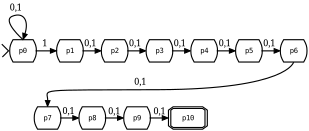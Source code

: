 <?xml version="1.0" encoding="UTF-8"?>
<dia:diagram xmlns:dia="http://www.lysator.liu.se/~alla/dia/"><dia:layer name="Background" visible="true"><dia:object type="SDL - State" version="0" id="O0"><dia:attribute name="obj_pos"><dia:point val="5.808,9"/></dia:attribute><dia:attribute name="obj_bb"><dia:rectangle val="5.758,8.95;8.242,11.05"/></dia:attribute><dia:attribute name="elem_corner"><dia:point val="5.808,9"/></dia:attribute><dia:attribute name="elem_width"><dia:real val="2.384"/></dia:attribute><dia:attribute name="elem_height"><dia:real val="2"/></dia:attribute><dia:attribute name="show_background"><dia:boolean val="true"/></dia:attribute><dia:attribute name="flip_horizontal"><dia:boolean val="false"/></dia:attribute><dia:attribute name="flip_vertical"><dia:boolean val="false"/></dia:attribute><dia:attribute name="padding"><dia:real val="0.354"/></dia:attribute><dia:attribute name="text"><dia:composite type="text"><dia:attribute name="string"><dia:string>#p0#</dia:string></dia:attribute><dia:attribute name="font"><dia:font name="Courier"/></dia:attribute><dia:attribute name="height"><dia:real val="0.8"/></dia:attribute><dia:attribute name="pos"><dia:point val="7,10.198"/></dia:attribute><dia:attribute name="color"><dia:color val="#000000"/></dia:attribute><dia:attribute name="alignment"><dia:enum val="1"/></dia:attribute></dia:composite></dia:attribute></dia:object><dia:object type="SDL - State" version="0" id="O1"><dia:attribute name="obj_pos"><dia:point val="10,9"/></dia:attribute><dia:attribute name="obj_bb"><dia:rectangle val="9.95,8.95;12.434,11.05"/></dia:attribute><dia:attribute name="elem_corner"><dia:point val="10,9"/></dia:attribute><dia:attribute name="elem_width"><dia:real val="2.384"/></dia:attribute><dia:attribute name="elem_height"><dia:real val="2"/></dia:attribute><dia:attribute name="show_background"><dia:boolean val="true"/></dia:attribute><dia:attribute name="flip_horizontal"><dia:boolean val="false"/></dia:attribute><dia:attribute name="flip_vertical"><dia:boolean val="false"/></dia:attribute><dia:attribute name="padding"><dia:real val="0.354"/></dia:attribute><dia:attribute name="text"><dia:composite type="text"><dia:attribute name="string"><dia:string>#p1#</dia:string></dia:attribute><dia:attribute name="font"><dia:font name="Courier"/></dia:attribute><dia:attribute name="height"><dia:real val="0.8"/></dia:attribute><dia:attribute name="pos"><dia:point val="11.192,10.198"/></dia:attribute><dia:attribute name="color"><dia:color val="#000000"/></dia:attribute><dia:attribute name="alignment"><dia:enum val="1"/></dia:attribute></dia:composite></dia:attribute></dia:object><dia:object type="SDL - Process" version="0" id="O2"><dia:attribute name="obj_pos"><dia:point val="20,15"/></dia:attribute><dia:attribute name="obj_bb"><dia:rectangle val="19.95,14.95;23.523,17.05"/></dia:attribute><dia:attribute name="elem_corner"><dia:point val="20,15"/></dia:attribute><dia:attribute name="elem_width"><dia:real val="3.473"/></dia:attribute><dia:attribute name="elem_height"><dia:real val="2"/></dia:attribute><dia:attribute name="show_background"><dia:boolean val="true"/></dia:attribute><dia:attribute name="flip_horizontal"><dia:boolean val="false"/></dia:attribute><dia:attribute name="flip_vertical"><dia:boolean val="false"/></dia:attribute><dia:attribute name="padding"><dia:real val="0.354"/></dia:attribute><dia:attribute name="text"><dia:composite type="text"><dia:attribute name="string"><dia:string>#p10#</dia:string></dia:attribute><dia:attribute name="font"><dia:font name="Courier"/></dia:attribute><dia:attribute name="height"><dia:real val="0.8"/></dia:attribute><dia:attribute name="pos"><dia:point val="21.736,16.198"/></dia:attribute><dia:attribute name="color"><dia:color val="#000000"/></dia:attribute><dia:attribute name="alignment"><dia:enum val="1"/></dia:attribute></dia:composite></dia:attribute></dia:object><dia:object type="Standard - Line" version="0" id="O3"><dia:attribute name="obj_pos"><dia:point val="8.12,10"/></dia:attribute><dia:attribute name="obj_bb"><dia:rectangle val="8.07,9.6;10.05,10.4"/></dia:attribute><dia:attribute name="conn_endpoints"><dia:point val="8.12,10"/><dia:point val="10,10"/></dia:attribute><dia:attribute name="numcp"><dia:int val="1"/></dia:attribute><dia:attribute name="end_arrow"><dia:enum val="3"/></dia:attribute><dia:attribute name="end_arrow_length"><dia:real val="0.5"/></dia:attribute><dia:attribute name="end_arrow_width"><dia:real val="0.4"/></dia:attribute><dia:connections><dia:connection handle="0" to="O0" connection="2"/></dia:connections></dia:object><dia:object type="Standard - Line" version="0" id="O4"><dia:attribute name="obj_pos"><dia:point val="12.313,10"/></dia:attribute><dia:attribute name="obj_bb"><dia:rectangle val="12.263,9.6;14.05,10.4"/></dia:attribute><dia:attribute name="conn_endpoints"><dia:point val="12.313,10"/><dia:point val="14,10"/></dia:attribute><dia:attribute name="numcp"><dia:int val="1"/></dia:attribute><dia:attribute name="end_arrow"><dia:enum val="3"/></dia:attribute><dia:attribute name="end_arrow_length"><dia:real val="0.5"/></dia:attribute><dia:attribute name="end_arrow_width"><dia:real val="0.4"/></dia:attribute><dia:connections><dia:connection handle="0" to="O1" connection="2"/></dia:connections></dia:object><dia:object type="Standard - BezierLine" version="0" id="O5"><dia:attribute name="obj_pos"><dia:point val="7,9"/></dia:attribute><dia:attribute name="obj_bb"><dia:rectangle val="5.715,6.749;7.396,9.171"/></dia:attribute><dia:attribute name="bez_points"><dia:point val="7,9"/><dia:point val="7.55,7.3"/><dia:point val="7.05,6.5"/><dia:point val="6.05,6.9"/><dia:point val="5.05,7.3"/><dia:point val="7,9"/><dia:point val="7,9"/></dia:attribute><dia:attribute name="corner_types"><dia:enum val="0"/><dia:enum val="0"/><dia:enum val="0"/></dia:attribute><dia:attribute name="start_arrow"><dia:enum val="3"/></dia:attribute><dia:attribute name="start_arrow_length"><dia:real val="0.5"/></dia:attribute><dia:attribute name="start_arrow_width"><dia:real val="0.4"/></dia:attribute><dia:connections><dia:connection handle="0" to="O0" connection="0"/><dia:connection handle="6" to="O0" connection="0"/></dia:connections></dia:object><dia:object type="Standard - BezierLine" version="0" id="O6"><dia:attribute name="obj_pos"><dia:point val="9.192,15"/></dia:attribute><dia:attribute name="obj_bb"><dia:rectangle val="8.791,11;31.242,15.059"/></dia:attribute><dia:attribute name="bez_points"><dia:point val="9.192,15"/><dia:point val="9.229,13.37"/><dia:point val="7.679,13.52"/><dia:point val="19.179,13.47"/><dia:point val="30.679,13.419"/><dia:point val="31.192,11"/><dia:point val="31.192,11"/></dia:attribute><dia:attribute name="corner_types"><dia:enum val="0"/><dia:enum val="0"/><dia:enum val="0"/></dia:attribute><dia:attribute name="start_arrow"><dia:enum val="3"/></dia:attribute><dia:attribute name="start_arrow_length"><dia:real val="0.5"/></dia:attribute><dia:attribute name="start_arrow_width"><dia:real val="0.4"/></dia:attribute><dia:connections><dia:connection handle="0" to="O25" connection="0"/><dia:connection handle="6" to="O23" connection="1"/></dia:connections></dia:object><dia:object type="Standard - Text" version="0" id="O7"><dia:attribute name="obj_pos"><dia:point val="8.95,9.585"/></dia:attribute><dia:attribute name="obj_bb"><dia:rectangle val="8.708,8.795;9.192,9.795"/></dia:attribute><dia:attribute name="text"><dia:composite type="text"><dia:attribute name="string"><dia:string>#1#</dia:string></dia:attribute><dia:attribute name="font"><dia:font name="Times-Roman"/></dia:attribute><dia:attribute name="height"><dia:real val="1"/></dia:attribute><dia:attribute name="pos"><dia:point val="8.95,9.585"/></dia:attribute><dia:attribute name="color"><dia:color val="#000000"/></dia:attribute><dia:attribute name="alignment"><dia:enum val="1"/></dia:attribute></dia:composite></dia:attribute></dia:object><dia:object type="Standard - Text" version="0" id="O8"><dia:attribute name="obj_pos"><dia:point val="13.006,9.585"/></dia:attribute><dia:attribute name="obj_bb"><dia:rectangle val="12.401,8.795;13.611,9.795"/></dia:attribute><dia:attribute name="text"><dia:composite type="text"><dia:attribute name="string"><dia:string>#0,1#</dia:string></dia:attribute><dia:attribute name="font"><dia:font name="Times-Roman"/></dia:attribute><dia:attribute name="height"><dia:real val="1"/></dia:attribute><dia:attribute name="pos"><dia:point val="13.006,9.585"/></dia:attribute><dia:attribute name="color"><dia:color val="#000000"/></dia:attribute><dia:attribute name="alignment"><dia:enum val="1"/></dia:attribute></dia:composite></dia:attribute></dia:object><dia:object type="Standard - Text" version="0" id="O9"><dia:attribute name="obj_pos"><dia:point val="6.35,6.4"/></dia:attribute><dia:attribute name="obj_bb"><dia:rectangle val="5.745,5.61;6.955,6.61"/></dia:attribute><dia:attribute name="text"><dia:composite type="text"><dia:attribute name="string"><dia:string>#0,1#</dia:string></dia:attribute><dia:attribute name="font"><dia:font name="Times-Roman"/></dia:attribute><dia:attribute name="height"><dia:real val="1"/></dia:attribute><dia:attribute name="pos"><dia:point val="6.35,6.4"/></dia:attribute><dia:attribute name="color"><dia:color val="#000000"/></dia:attribute><dia:attribute name="alignment"><dia:enum val="1"/></dia:attribute></dia:composite></dia:attribute></dia:object><dia:object type="Standard - PolyLine" version="0" id="O10"><dia:attribute name="obj_pos"><dia:point val="5.1,9.4"/></dia:attribute><dia:attribute name="obj_bb"><dia:rectangle val="5.029,9.329;5.735,10.621"/></dia:attribute><dia:attribute name="poly_points"><dia:point val="5.1,9.4"/><dia:point val="5.7,10"/><dia:point val="5.15,10.55"/></dia:attribute></dia:object><dia:object type="SDL - State" version="0" id="O11"><dia:attribute name="obj_pos"><dia:point val="14,9"/></dia:attribute><dia:attribute name="obj_bb"><dia:rectangle val="13.95,8.95;16.434,11.05"/></dia:attribute><dia:attribute name="elem_corner"><dia:point val="14,9"/></dia:attribute><dia:attribute name="elem_width"><dia:real val="2.384"/></dia:attribute><dia:attribute name="elem_height"><dia:real val="2"/></dia:attribute><dia:attribute name="show_background"><dia:boolean val="true"/></dia:attribute><dia:attribute name="flip_horizontal"><dia:boolean val="false"/></dia:attribute><dia:attribute name="flip_vertical"><dia:boolean val="false"/></dia:attribute><dia:attribute name="padding"><dia:real val="0.354"/></dia:attribute><dia:attribute name="text"><dia:composite type="text"><dia:attribute name="string"><dia:string>#p2#</dia:string></dia:attribute><dia:attribute name="font"><dia:font name="Courier"/></dia:attribute><dia:attribute name="height"><dia:real val="0.8"/></dia:attribute><dia:attribute name="pos"><dia:point val="15.192,10.198"/></dia:attribute><dia:attribute name="color"><dia:color val="#000000"/></dia:attribute><dia:attribute name="alignment"><dia:enum val="1"/></dia:attribute></dia:composite></dia:attribute></dia:object><dia:object type="Standard - Line" version="0" id="O12"><dia:attribute name="obj_pos"><dia:point val="16.313,10"/></dia:attribute><dia:attribute name="obj_bb"><dia:rectangle val="16.263,9.6;18.05,10.4"/></dia:attribute><dia:attribute name="conn_endpoints"><dia:point val="16.313,10"/><dia:point val="18,10"/></dia:attribute><dia:attribute name="numcp"><dia:int val="1"/></dia:attribute><dia:attribute name="end_arrow"><dia:enum val="3"/></dia:attribute><dia:attribute name="end_arrow_length"><dia:real val="0.5"/></dia:attribute><dia:attribute name="end_arrow_width"><dia:real val="0.4"/></dia:attribute><dia:connections><dia:connection handle="0" to="O11" connection="2"/></dia:connections></dia:object><dia:object type="Standard - Text" version="0" id="O13"><dia:attribute name="obj_pos"><dia:point val="17.006,9.585"/></dia:attribute><dia:attribute name="obj_bb"><dia:rectangle val="16.401,8.795;17.611,9.795"/></dia:attribute><dia:attribute name="text"><dia:composite type="text"><dia:attribute name="string"><dia:string>#0,1#</dia:string></dia:attribute><dia:attribute name="font"><dia:font name="Times-Roman"/></dia:attribute><dia:attribute name="height"><dia:real val="1"/></dia:attribute><dia:attribute name="pos"><dia:point val="17.006,9.585"/></dia:attribute><dia:attribute name="color"><dia:color val="#000000"/></dia:attribute><dia:attribute name="alignment"><dia:enum val="1"/></dia:attribute></dia:composite></dia:attribute></dia:object><dia:object type="SDL - State" version="0" id="O14"><dia:attribute name="obj_pos"><dia:point val="18,9"/></dia:attribute><dia:attribute name="obj_bb"><dia:rectangle val="17.95,8.95;20.434,11.05"/></dia:attribute><dia:attribute name="elem_corner"><dia:point val="18,9"/></dia:attribute><dia:attribute name="elem_width"><dia:real val="2.384"/></dia:attribute><dia:attribute name="elem_height"><dia:real val="2"/></dia:attribute><dia:attribute name="show_background"><dia:boolean val="true"/></dia:attribute><dia:attribute name="flip_horizontal"><dia:boolean val="false"/></dia:attribute><dia:attribute name="flip_vertical"><dia:boolean val="false"/></dia:attribute><dia:attribute name="padding"><dia:real val="0.354"/></dia:attribute><dia:attribute name="text"><dia:composite type="text"><dia:attribute name="string"><dia:string>#p3#</dia:string></dia:attribute><dia:attribute name="font"><dia:font name="Courier"/></dia:attribute><dia:attribute name="height"><dia:real val="0.8"/></dia:attribute><dia:attribute name="pos"><dia:point val="19.192,10.198"/></dia:attribute><dia:attribute name="color"><dia:color val="#000000"/></dia:attribute><dia:attribute name="alignment"><dia:enum val="1"/></dia:attribute></dia:composite></dia:attribute></dia:object><dia:object type="Standard - Line" version="0" id="O15"><dia:attribute name="obj_pos"><dia:point val="20.313,10"/></dia:attribute><dia:attribute name="obj_bb"><dia:rectangle val="20.263,9.6;22.05,10.4"/></dia:attribute><dia:attribute name="conn_endpoints"><dia:point val="20.313,10"/><dia:point val="22,10"/></dia:attribute><dia:attribute name="numcp"><dia:int val="1"/></dia:attribute><dia:attribute name="end_arrow"><dia:enum val="3"/></dia:attribute><dia:attribute name="end_arrow_length"><dia:real val="0.5"/></dia:attribute><dia:attribute name="end_arrow_width"><dia:real val="0.4"/></dia:attribute><dia:connections><dia:connection handle="0" to="O14" connection="2"/></dia:connections></dia:object><dia:object type="Standard - Text" version="0" id="O16"><dia:attribute name="obj_pos"><dia:point val="21.006,9.585"/></dia:attribute><dia:attribute name="obj_bb"><dia:rectangle val="20.401,8.795;21.611,9.795"/></dia:attribute><dia:attribute name="text"><dia:composite type="text"><dia:attribute name="string"><dia:string>#0,1#</dia:string></dia:attribute><dia:attribute name="font"><dia:font name="Times-Roman"/></dia:attribute><dia:attribute name="height"><dia:real val="1"/></dia:attribute><dia:attribute name="pos"><dia:point val="21.006,9.585"/></dia:attribute><dia:attribute name="color"><dia:color val="#000000"/></dia:attribute><dia:attribute name="alignment"><dia:enum val="1"/></dia:attribute></dia:composite></dia:attribute></dia:object><dia:object type="SDL - State" version="0" id="O17"><dia:attribute name="obj_pos"><dia:point val="22,9"/></dia:attribute><dia:attribute name="obj_bb"><dia:rectangle val="21.95,8.95;24.434,11.05"/></dia:attribute><dia:attribute name="elem_corner"><dia:point val="22,9"/></dia:attribute><dia:attribute name="elem_width"><dia:real val="2.384"/></dia:attribute><dia:attribute name="elem_height"><dia:real val="2"/></dia:attribute><dia:attribute name="show_background"><dia:boolean val="true"/></dia:attribute><dia:attribute name="flip_horizontal"><dia:boolean val="false"/></dia:attribute><dia:attribute name="flip_vertical"><dia:boolean val="false"/></dia:attribute><dia:attribute name="padding"><dia:real val="0.354"/></dia:attribute><dia:attribute name="text"><dia:composite type="text"><dia:attribute name="string"><dia:string>#p4#</dia:string></dia:attribute><dia:attribute name="font"><dia:font name="Courier"/></dia:attribute><dia:attribute name="height"><dia:real val="0.8"/></dia:attribute><dia:attribute name="pos"><dia:point val="23.192,10.198"/></dia:attribute><dia:attribute name="color"><dia:color val="#000000"/></dia:attribute><dia:attribute name="alignment"><dia:enum val="1"/></dia:attribute></dia:composite></dia:attribute></dia:object><dia:object type="Standard - Line" version="0" id="O18"><dia:attribute name="obj_pos"><dia:point val="24.313,10"/></dia:attribute><dia:attribute name="obj_bb"><dia:rectangle val="24.263,9.6;26.05,10.4"/></dia:attribute><dia:attribute name="conn_endpoints"><dia:point val="24.313,10"/><dia:point val="26,10"/></dia:attribute><dia:attribute name="numcp"><dia:int val="1"/></dia:attribute><dia:attribute name="end_arrow"><dia:enum val="3"/></dia:attribute><dia:attribute name="end_arrow_length"><dia:real val="0.5"/></dia:attribute><dia:attribute name="end_arrow_width"><dia:real val="0.4"/></dia:attribute><dia:connections><dia:connection handle="0" to="O17" connection="2"/></dia:connections></dia:object><dia:object type="Standard - Text" version="0" id="O19"><dia:attribute name="obj_pos"><dia:point val="25.029,9.585"/></dia:attribute><dia:attribute name="obj_bb"><dia:rectangle val="24.424,8.795;25.634,9.795"/></dia:attribute><dia:attribute name="text"><dia:composite type="text"><dia:attribute name="string"><dia:string>#0,1#</dia:string></dia:attribute><dia:attribute name="font"><dia:font name="Times-Roman"/></dia:attribute><dia:attribute name="height"><dia:real val="1"/></dia:attribute><dia:attribute name="pos"><dia:point val="25.029,9.585"/></dia:attribute><dia:attribute name="color"><dia:color val="#000000"/></dia:attribute><dia:attribute name="alignment"><dia:enum val="1"/></dia:attribute></dia:composite></dia:attribute></dia:object><dia:object type="SDL - State" version="0" id="O20"><dia:attribute name="obj_pos"><dia:point val="26,9"/></dia:attribute><dia:attribute name="obj_bb"><dia:rectangle val="25.95,8.95;28.434,11.05"/></dia:attribute><dia:attribute name="elem_corner"><dia:point val="26,9"/></dia:attribute><dia:attribute name="elem_width"><dia:real val="2.384"/></dia:attribute><dia:attribute name="elem_height"><dia:real val="2"/></dia:attribute><dia:attribute name="show_background"><dia:boolean val="true"/></dia:attribute><dia:attribute name="flip_horizontal"><dia:boolean val="false"/></dia:attribute><dia:attribute name="flip_vertical"><dia:boolean val="false"/></dia:attribute><dia:attribute name="padding"><dia:real val="0.354"/></dia:attribute><dia:attribute name="text"><dia:composite type="text"><dia:attribute name="string"><dia:string>#p5#</dia:string></dia:attribute><dia:attribute name="font"><dia:font name="Courier"/></dia:attribute><dia:attribute name="height"><dia:real val="0.8"/></dia:attribute><dia:attribute name="pos"><dia:point val="27.192,10.198"/></dia:attribute><dia:attribute name="color"><dia:color val="#000000"/></dia:attribute><dia:attribute name="alignment"><dia:enum val="1"/></dia:attribute></dia:composite></dia:attribute></dia:object><dia:object type="Standard - Line" version="0" id="O21"><dia:attribute name="obj_pos"><dia:point val="28.313,10"/></dia:attribute><dia:attribute name="obj_bb"><dia:rectangle val="28.263,9.6;30.05,10.4"/></dia:attribute><dia:attribute name="conn_endpoints"><dia:point val="28.313,10"/><dia:point val="30,10"/></dia:attribute><dia:attribute name="numcp"><dia:int val="1"/></dia:attribute><dia:attribute name="end_arrow"><dia:enum val="3"/></dia:attribute><dia:attribute name="end_arrow_length"><dia:real val="0.5"/></dia:attribute><dia:attribute name="end_arrow_width"><dia:real val="0.4"/></dia:attribute><dia:connections><dia:connection handle="0" to="O20" connection="2"/></dia:connections></dia:object><dia:object type="Standard - Text" version="0" id="O22"><dia:attribute name="obj_pos"><dia:point val="29.006,9.585"/></dia:attribute><dia:attribute name="obj_bb"><dia:rectangle val="28.401,8.795;29.611,9.795"/></dia:attribute><dia:attribute name="text"><dia:composite type="text"><dia:attribute name="string"><dia:string>#0,1#</dia:string></dia:attribute><dia:attribute name="font"><dia:font name="Times-Roman"/></dia:attribute><dia:attribute name="height"><dia:real val="1"/></dia:attribute><dia:attribute name="pos"><dia:point val="29.006,9.585"/></dia:attribute><dia:attribute name="color"><dia:color val="#000000"/></dia:attribute><dia:attribute name="alignment"><dia:enum val="1"/></dia:attribute></dia:composite></dia:attribute></dia:object><dia:object type="SDL - State" version="0" id="O23"><dia:attribute name="obj_pos"><dia:point val="30,9"/></dia:attribute><dia:attribute name="obj_bb"><dia:rectangle val="29.95,8.95;32.434,11.05"/></dia:attribute><dia:attribute name="elem_corner"><dia:point val="30,9"/></dia:attribute><dia:attribute name="elem_width"><dia:real val="2.384"/></dia:attribute><dia:attribute name="elem_height"><dia:real val="2"/></dia:attribute><dia:attribute name="show_background"><dia:boolean val="true"/></dia:attribute><dia:attribute name="flip_horizontal"><dia:boolean val="false"/></dia:attribute><dia:attribute name="flip_vertical"><dia:boolean val="false"/></dia:attribute><dia:attribute name="padding"><dia:real val="0.354"/></dia:attribute><dia:attribute name="text"><dia:composite type="text"><dia:attribute name="string"><dia:string>#p6#</dia:string></dia:attribute><dia:attribute name="font"><dia:font name="Courier"/></dia:attribute><dia:attribute name="height"><dia:real val="0.8"/></dia:attribute><dia:attribute name="pos"><dia:point val="31.192,10.198"/></dia:attribute><dia:attribute name="color"><dia:color val="#000000"/></dia:attribute><dia:attribute name="alignment"><dia:enum val="1"/></dia:attribute></dia:composite></dia:attribute></dia:object><dia:object type="Standard - Text" version="0" id="O24"><dia:attribute name="obj_pos"><dia:point val="17.479,13.02"/></dia:attribute><dia:attribute name="obj_bb"><dia:rectangle val="16.874,12.229;18.084,13.229"/></dia:attribute><dia:attribute name="text"><dia:composite type="text"><dia:attribute name="string"><dia:string>#0,1#</dia:string></dia:attribute><dia:attribute name="font"><dia:font name="Times-Roman"/></dia:attribute><dia:attribute name="height"><dia:real val="1"/></dia:attribute><dia:attribute name="pos"><dia:point val="17.479,13.02"/></dia:attribute><dia:attribute name="color"><dia:color val="#000000"/></dia:attribute><dia:attribute name="alignment"><dia:enum val="1"/></dia:attribute></dia:composite></dia:attribute></dia:object><dia:object type="SDL - State" version="0" id="O25"><dia:attribute name="obj_pos"><dia:point val="8,15"/></dia:attribute><dia:attribute name="obj_bb"><dia:rectangle val="7.95,14.95;10.434,17.05"/></dia:attribute><dia:attribute name="elem_corner"><dia:point val="8,15"/></dia:attribute><dia:attribute name="elem_width"><dia:real val="2.384"/></dia:attribute><dia:attribute name="elem_height"><dia:real val="2"/></dia:attribute><dia:attribute name="show_background"><dia:boolean val="true"/></dia:attribute><dia:attribute name="flip_horizontal"><dia:boolean val="false"/></dia:attribute><dia:attribute name="flip_vertical"><dia:boolean val="false"/></dia:attribute><dia:attribute name="padding"><dia:real val="0.354"/></dia:attribute><dia:attribute name="text"><dia:composite type="text"><dia:attribute name="string"><dia:string>#p7#</dia:string></dia:attribute><dia:attribute name="font"><dia:font name="Courier"/></dia:attribute><dia:attribute name="height"><dia:real val="0.8"/></dia:attribute><dia:attribute name="pos"><dia:point val="9.192,16.198"/></dia:attribute><dia:attribute name="color"><dia:color val="#000000"/></dia:attribute><dia:attribute name="alignment"><dia:enum val="1"/></dia:attribute></dia:composite></dia:attribute></dia:object><dia:object type="Standard - Line" version="0" id="O26"><dia:attribute name="obj_pos"><dia:point val="10.313,16"/></dia:attribute><dia:attribute name="obj_bb"><dia:rectangle val="10.263,15.6;12.05,16.4"/></dia:attribute><dia:attribute name="conn_endpoints"><dia:point val="10.313,16"/><dia:point val="12,16"/></dia:attribute><dia:attribute name="numcp"><dia:int val="1"/></dia:attribute><dia:attribute name="end_arrow"><dia:enum val="3"/></dia:attribute><dia:attribute name="end_arrow_length"><dia:real val="0.5"/></dia:attribute><dia:attribute name="end_arrow_width"><dia:real val="0.4"/></dia:attribute><dia:connections><dia:connection handle="0" to="O25" connection="2"/></dia:connections></dia:object><dia:object type="Standard - Text" version="0" id="O27"><dia:attribute name="obj_pos"><dia:point val="11.056,15.65"/></dia:attribute><dia:attribute name="obj_bb"><dia:rectangle val="10.451,14.86;11.661,15.86"/></dia:attribute><dia:attribute name="text"><dia:composite type="text"><dia:attribute name="string"><dia:string>#0,1#</dia:string></dia:attribute><dia:attribute name="font"><dia:font name="Times-Roman"/></dia:attribute><dia:attribute name="height"><dia:real val="1"/></dia:attribute><dia:attribute name="pos"><dia:point val="11.056,15.65"/></dia:attribute><dia:attribute name="color"><dia:color val="#000000"/></dia:attribute><dia:attribute name="alignment"><dia:enum val="1"/></dia:attribute></dia:composite></dia:attribute></dia:object><dia:object type="SDL - State" version="0" id="O28"><dia:attribute name="obj_pos"><dia:point val="12,15"/></dia:attribute><dia:attribute name="obj_bb"><dia:rectangle val="11.95,14.95;14.434,17.05"/></dia:attribute><dia:attribute name="elem_corner"><dia:point val="12,15"/></dia:attribute><dia:attribute name="elem_width"><dia:real val="2.384"/></dia:attribute><dia:attribute name="elem_height"><dia:real val="2"/></dia:attribute><dia:attribute name="show_background"><dia:boolean val="true"/></dia:attribute><dia:attribute name="flip_horizontal"><dia:boolean val="false"/></dia:attribute><dia:attribute name="flip_vertical"><dia:boolean val="false"/></dia:attribute><dia:attribute name="padding"><dia:real val="0.354"/></dia:attribute><dia:attribute name="text"><dia:composite type="text"><dia:attribute name="string"><dia:string>#p8#</dia:string></dia:attribute><dia:attribute name="font"><dia:font name="Courier"/></dia:attribute><dia:attribute name="height"><dia:real val="0.8"/></dia:attribute><dia:attribute name="pos"><dia:point val="13.192,16.198"/></dia:attribute><dia:attribute name="color"><dia:color val="#000000"/></dia:attribute><dia:attribute name="alignment"><dia:enum val="1"/></dia:attribute></dia:composite></dia:attribute></dia:object><dia:object type="Standard - Line" version="0" id="O29"><dia:attribute name="obj_pos"><dia:point val="14.313,16"/></dia:attribute><dia:attribute name="obj_bb"><dia:rectangle val="14.263,15.6;16.05,16.4"/></dia:attribute><dia:attribute name="conn_endpoints"><dia:point val="14.313,16"/><dia:point val="16,16"/></dia:attribute><dia:attribute name="numcp"><dia:int val="1"/></dia:attribute><dia:attribute name="end_arrow"><dia:enum val="3"/></dia:attribute><dia:attribute name="end_arrow_length"><dia:real val="0.5"/></dia:attribute><dia:attribute name="end_arrow_width"><dia:real val="0.4"/></dia:attribute><dia:connections><dia:connection handle="0" to="O28" connection="2"/></dia:connections></dia:object><dia:object type="Standard - Text" version="0" id="O30"><dia:attribute name="obj_pos"><dia:point val="15.156,15.675"/></dia:attribute><dia:attribute name="obj_bb"><dia:rectangle val="14.551,14.885;15.761,15.885"/></dia:attribute><dia:attribute name="text"><dia:composite type="text"><dia:attribute name="string"><dia:string>#0,1#</dia:string></dia:attribute><dia:attribute name="font"><dia:font name="Times-Roman"/></dia:attribute><dia:attribute name="height"><dia:real val="1"/></dia:attribute><dia:attribute name="pos"><dia:point val="15.156,15.675"/></dia:attribute><dia:attribute name="color"><dia:color val="#000000"/></dia:attribute><dia:attribute name="alignment"><dia:enum val="1"/></dia:attribute></dia:composite></dia:attribute></dia:object><dia:object type="SDL - State" version="0" id="O31"><dia:attribute name="obj_pos"><dia:point val="16,15"/></dia:attribute><dia:attribute name="obj_bb"><dia:rectangle val="15.95,14.95;18.434,17.05"/></dia:attribute><dia:attribute name="elem_corner"><dia:point val="16,15"/></dia:attribute><dia:attribute name="elem_width"><dia:real val="2.384"/></dia:attribute><dia:attribute name="elem_height"><dia:real val="2"/></dia:attribute><dia:attribute name="show_background"><dia:boolean val="true"/></dia:attribute><dia:attribute name="flip_horizontal"><dia:boolean val="false"/></dia:attribute><dia:attribute name="flip_vertical"><dia:boolean val="false"/></dia:attribute><dia:attribute name="padding"><dia:real val="0.354"/></dia:attribute><dia:attribute name="text"><dia:composite type="text"><dia:attribute name="string"><dia:string>#p9#</dia:string></dia:attribute><dia:attribute name="font"><dia:font name="Courier"/></dia:attribute><dia:attribute name="height"><dia:real val="0.8"/></dia:attribute><dia:attribute name="pos"><dia:point val="17.192,16.198"/></dia:attribute><dia:attribute name="color"><dia:color val="#000000"/></dia:attribute><dia:attribute name="alignment"><dia:enum val="1"/></dia:attribute></dia:composite></dia:attribute></dia:object><dia:object type="Standard - Line" version="0" id="O32"><dia:attribute name="obj_pos"><dia:point val="18.313,16"/></dia:attribute><dia:attribute name="obj_bb"><dia:rectangle val="18.263,15.6;20.05,16.4"/></dia:attribute><dia:attribute name="conn_endpoints"><dia:point val="18.313,16"/><dia:point val="20,16"/></dia:attribute><dia:attribute name="numcp"><dia:int val="1"/></dia:attribute><dia:attribute name="end_arrow"><dia:enum val="3"/></dia:attribute><dia:attribute name="end_arrow_length"><dia:real val="0.5"/></dia:attribute><dia:attribute name="end_arrow_width"><dia:real val="0.4"/></dia:attribute><dia:connections><dia:connection handle="0" to="O31" connection="2"/><dia:connection handle="1" to="O2" connection="3"/></dia:connections></dia:object><dia:object type="Standard - Text" version="0" id="O33"><dia:attribute name="obj_pos"><dia:point val="19.206,15.675"/></dia:attribute><dia:attribute name="obj_bb"><dia:rectangle val="18.601,14.885;19.811,15.885"/></dia:attribute><dia:attribute name="text"><dia:composite type="text"><dia:attribute name="string"><dia:string>#0,1#</dia:string></dia:attribute><dia:attribute name="font"><dia:font name="Times-Roman"/></dia:attribute><dia:attribute name="height"><dia:real val="1"/></dia:attribute><dia:attribute name="pos"><dia:point val="19.206,15.675"/></dia:attribute><dia:attribute name="color"><dia:color val="#000000"/></dia:attribute><dia:attribute name="alignment"><dia:enum val="1"/></dia:attribute></dia:composite></dia:attribute></dia:object></dia:layer></dia:diagram>
